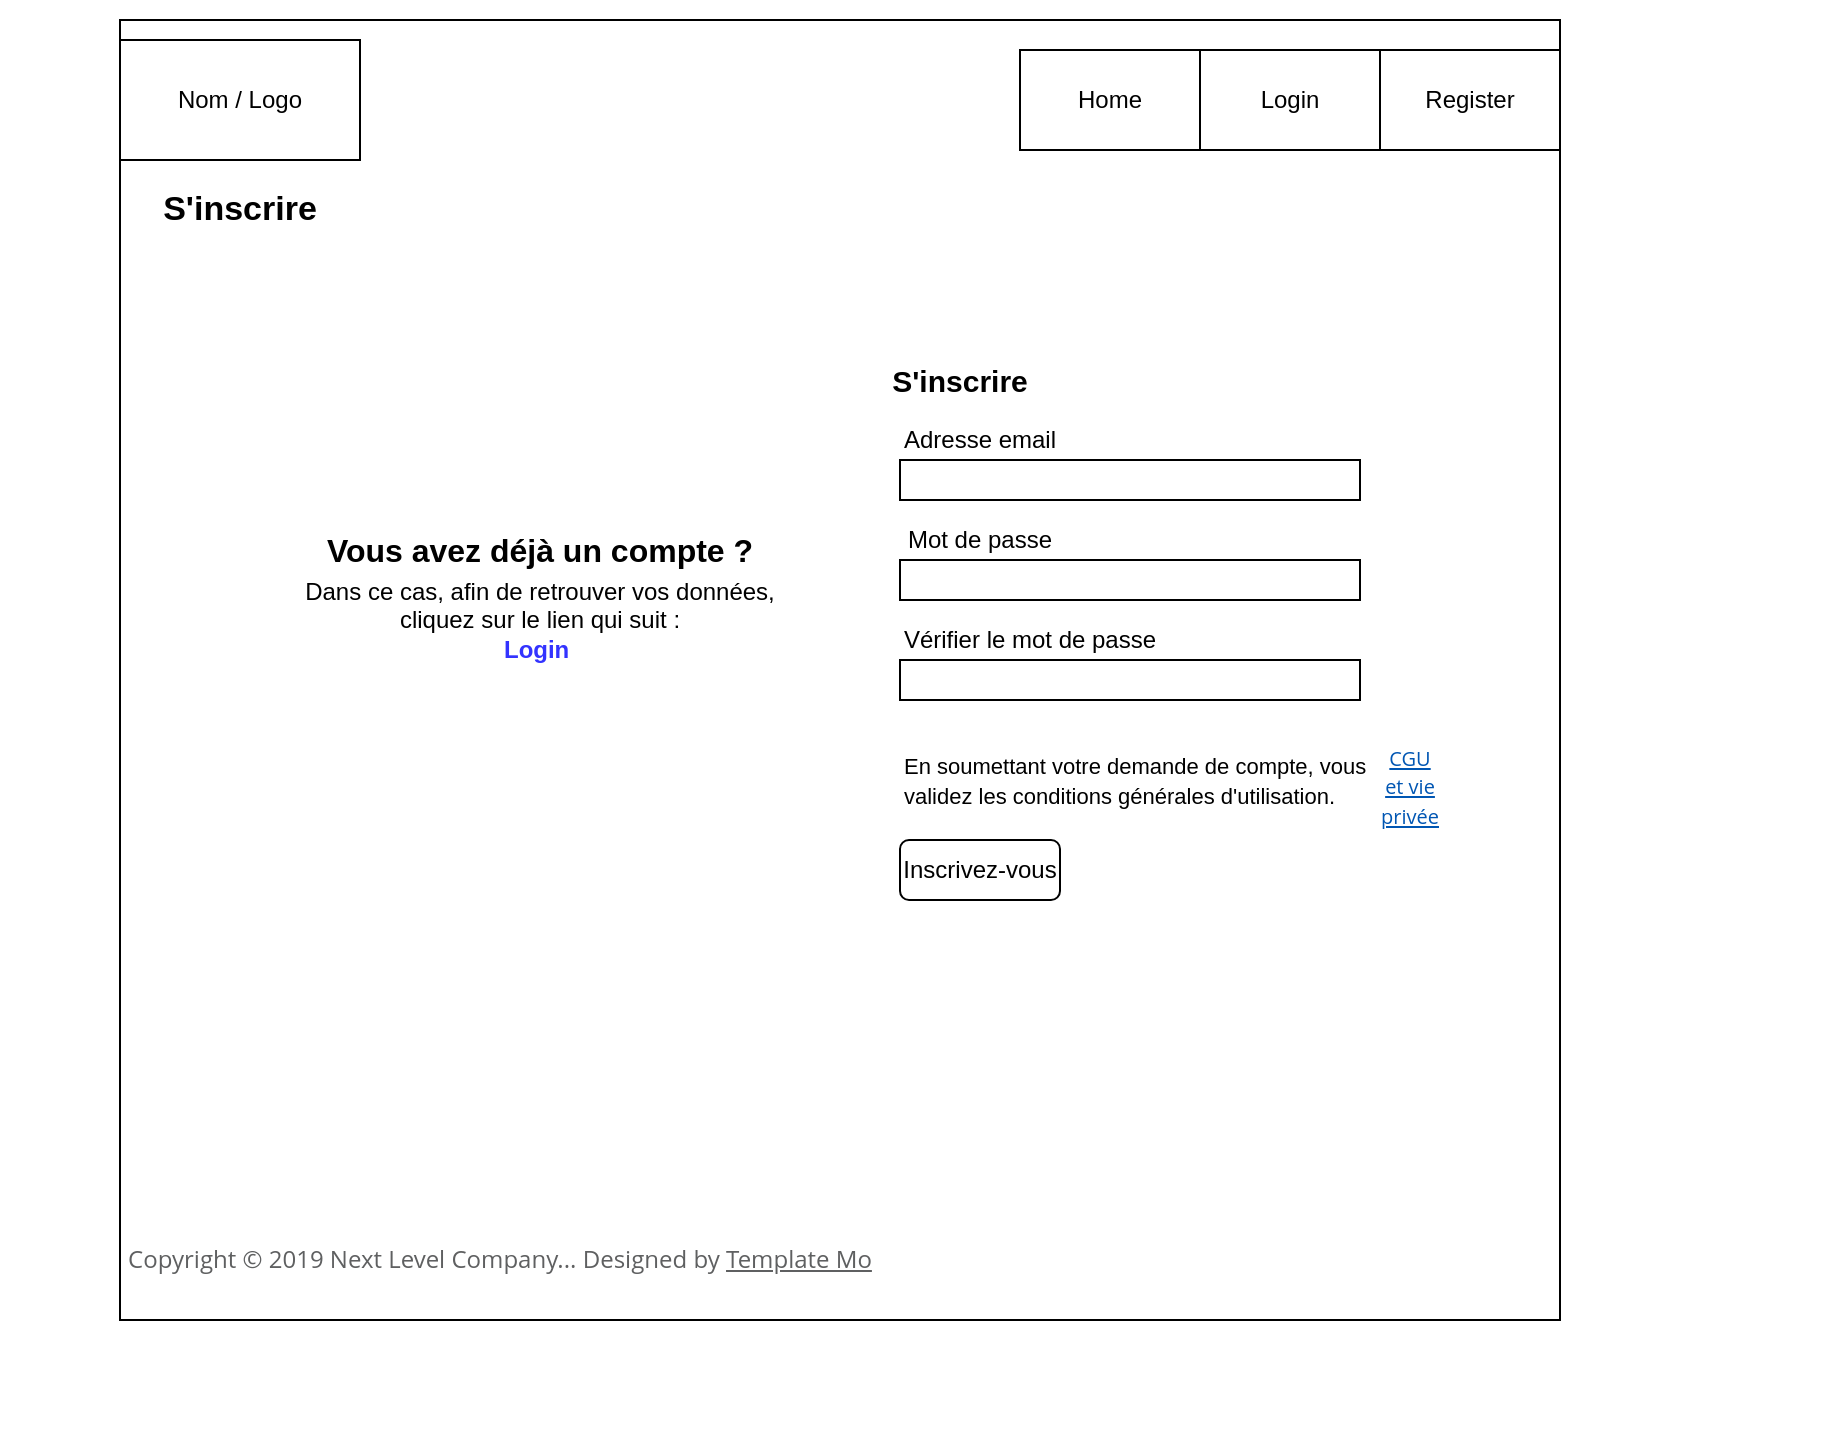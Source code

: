 <mxfile version="13.7.3" type="device"><diagram id="78OBys8lAKpDXwTsS8TZ" name="Page-1"><mxGraphModel dx="1506" dy="822" grid="1" gridSize="10" guides="1" tooltips="1" connect="1" arrows="1" fold="1" page="1" pageScale="1" pageWidth="827" pageHeight="1169" math="0" shadow="0"><root><mxCell id="0"/><mxCell id="1" parent="0"/><mxCell id="3pR3eRKjUIAAgfq2VZCG-19" value="" style="group" vertex="1" connectable="0" parent="1"><mxGeometry x="90" y="60" width="860" height="720" as="geometry"/></mxCell><mxCell id="3pR3eRKjUIAAgfq2VZCG-2" value="" style="rounded=0;whiteSpace=wrap;html=1;" vertex="1" parent="3pR3eRKjUIAAgfq2VZCG-19"><mxGeometry y="10" width="720" height="650" as="geometry"/></mxCell><mxCell id="3pR3eRKjUIAAgfq2VZCG-3" value="Nom / Logo" style="rounded=0;whiteSpace=wrap;html=1;" vertex="1" parent="3pR3eRKjUIAAgfq2VZCG-19"><mxGeometry y="20" width="120" height="60" as="geometry"/></mxCell><mxCell id="3pR3eRKjUIAAgfq2VZCG-4" value="Register" style="rounded=0;whiteSpace=wrap;html=1;" vertex="1" parent="3pR3eRKjUIAAgfq2VZCG-19"><mxGeometry x="630" y="25" width="90" height="50" as="geometry"/></mxCell><mxCell id="3pR3eRKjUIAAgfq2VZCG-5" value="Login" style="rounded=0;whiteSpace=wrap;html=1;" vertex="1" parent="3pR3eRKjUIAAgfq2VZCG-19"><mxGeometry x="540" y="25" width="90" height="50" as="geometry"/></mxCell><mxCell id="3pR3eRKjUIAAgfq2VZCG-6" value="Home" style="rounded=0;whiteSpace=wrap;html=1;" vertex="1" parent="3pR3eRKjUIAAgfq2VZCG-19"><mxGeometry x="450" y="25" width="90" height="50" as="geometry"/></mxCell><mxCell id="3pR3eRKjUIAAgfq2VZCG-17" value="&lt;font size=&quot;1&quot;&gt;&lt;b style=&quot;font-size: 17px&quot;&gt;S'inscrire&lt;/b&gt;&lt;/font&gt;" style="text;html=1;strokeColor=none;fillColor=none;align=center;verticalAlign=middle;whiteSpace=wrap;rounded=0;" vertex="1" parent="3pR3eRKjUIAAgfq2VZCG-19"><mxGeometry x="30" y="90" width="60" height="30" as="geometry"/></mxCell><mxCell id="3pR3eRKjUIAAgfq2VZCG-20" value="" style="group" vertex="1" connectable="0" parent="3pR3eRKjUIAAgfq2VZCG-19"><mxGeometry x="40" y="250" width="340" height="90" as="geometry"/></mxCell><mxCell id="3pR3eRKjUIAAgfq2VZCG-15" value="&lt;font size=&quot;1&quot;&gt;&lt;b style=&quot;font-size: 16px&quot;&gt;Vous avez déjà un compte ?&lt;/b&gt;&lt;/font&gt;" style="text;html=1;strokeColor=none;fillColor=none;align=center;verticalAlign=middle;whiteSpace=wrap;rounded=0;" vertex="1" parent="3pR3eRKjUIAAgfq2VZCG-20"><mxGeometry width="340" height="50" as="geometry"/></mxCell><mxCell id="3pR3eRKjUIAAgfq2VZCG-16" value="Dans ce cas, afin de retrouver vos données,&lt;br&gt;cliquez sur le lien qui suit :&lt;br&gt;&lt;font color=&quot;#3333ff&quot;&gt;&lt;b&gt;Login&amp;nbsp;&lt;/b&gt;&lt;/font&gt;" style="text;html=1;strokeColor=none;fillColor=none;align=center;verticalAlign=middle;whiteSpace=wrap;rounded=0;" vertex="1" parent="3pR3eRKjUIAAgfq2VZCG-20"><mxGeometry x="30" y="30" width="280" height="60" as="geometry"/></mxCell><mxCell id="3pR3eRKjUIAAgfq2VZCG-14" value="Inscrivez-vous" style="rounded=1;whiteSpace=wrap;html=1;" vertex="1" parent="3pR3eRKjUIAAgfq2VZCG-19"><mxGeometry x="390" y="420" width="80" height="30" as="geometry"/></mxCell><mxCell id="3pR3eRKjUIAAgfq2VZCG-22" value="&lt;font style=&quot;font-size: 12px&quot;&gt;&lt;span style=&quot;color: rgb(95 , 96 , 97) ; font-family: &amp;#34;open sans&amp;#34; , &amp;#34;arial&amp;#34; , &amp;#34;helvetica&amp;#34; , sans-serif ; text-align: left ; background-color: rgb(255 , 255 , 255)&quot;&gt;Copyright © 2019 Next Level Company... Designed by&amp;nbsp;&lt;/span&gt;&lt;a href=&quot;https://fb.com/templatemo&quot; class=&quot;tm-copyright-link cc_pointer&quot; style=&quot;box-sizing: border-box ; color: rgb(95 , 96 , 97) ; background-color: rgb(255 , 255 , 255) ; transition: all 0.3s ease 0s ; font-family: &amp;#34;open sans&amp;#34; , &amp;#34;arial&amp;#34; , &amp;#34;helvetica&amp;#34; , sans-serif ; text-align: left&quot;&gt;Template Mo&lt;/a&gt;&lt;/font&gt;" style="text;html=1;strokeColor=none;fillColor=none;align=center;verticalAlign=middle;whiteSpace=wrap;rounded=0;" vertex="1" parent="3pR3eRKjUIAAgfq2VZCG-19"><mxGeometry x="-60" y="620" width="500" height="20" as="geometry"/></mxCell><mxCell id="3pR3eRKjUIAAgfq2VZCG-7" value="&lt;font size=&quot;1&quot;&gt;&lt;b style=&quot;font-size: 15px&quot;&gt;S'inscrire&lt;/b&gt;&lt;/font&gt;" style="text;html=1;strokeColor=none;fillColor=none;align=center;verticalAlign=middle;whiteSpace=wrap;rounded=0;" vertex="1" parent="1"><mxGeometry x="490" y="240" width="40" height="20" as="geometry"/></mxCell><mxCell id="3pR3eRKjUIAAgfq2VZCG-8" value="" style="rounded=0;whiteSpace=wrap;html=1;" vertex="1" parent="1"><mxGeometry x="480" y="290" width="230" height="20" as="geometry"/></mxCell><mxCell id="3pR3eRKjUIAAgfq2VZCG-9" value="Adresse email" style="text;html=1;strokeColor=none;fillColor=none;align=center;verticalAlign=middle;whiteSpace=wrap;rounded=0;" vertex="1" parent="1"><mxGeometry x="480" y="270" width="80" height="20" as="geometry"/></mxCell><mxCell id="3pR3eRKjUIAAgfq2VZCG-10" value="" style="rounded=0;whiteSpace=wrap;html=1;" vertex="1" parent="1"><mxGeometry x="480" y="340" width="230" height="20" as="geometry"/></mxCell><mxCell id="3pR3eRKjUIAAgfq2VZCG-11" value="Mot de passe" style="text;html=1;strokeColor=none;fillColor=none;align=center;verticalAlign=middle;whiteSpace=wrap;rounded=0;" vertex="1" parent="1"><mxGeometry x="480" y="320" width="80" height="20" as="geometry"/></mxCell><mxCell id="3pR3eRKjUIAAgfq2VZCG-12" value="" style="rounded=0;whiteSpace=wrap;html=1;" vertex="1" parent="1"><mxGeometry x="480" y="390" width="230" height="20" as="geometry"/></mxCell><mxCell id="3pR3eRKjUIAAgfq2VZCG-13" value="Vérifier le mot de passe" style="text;html=1;strokeColor=none;fillColor=none;align=center;verticalAlign=middle;whiteSpace=wrap;rounded=0;" vertex="1" parent="1"><mxGeometry x="480" y="370" width="130" height="20" as="geometry"/></mxCell><mxCell id="3pR3eRKjUIAAgfq2VZCG-18" value="&lt;font style=&quot;font-size: 11px&quot;&gt;En soumettant votre demande de compte, vous&lt;br&gt;validez les conditions générales d'utilisation.&lt;/font&gt;" style="text;html=1;strokeColor=none;fillColor=none;align=left;verticalAlign=middle;whiteSpace=wrap;rounded=0;" vertex="1" parent="1"><mxGeometry x="480" y="430" width="260" height="40" as="geometry"/></mxCell><mxCell id="3pR3eRKjUIAAgfq2VZCG-21" value="&lt;font style=&quot;font-size: 10px&quot;&gt;&lt;a href=&quot;https://termsfeed.com/blog/privacy-policies-vs-terms-conditions/&quot; style=&quot;box-sizing: border-box ; color: rgb(0 , 86 , 179) ; transition: all 0.3s ease 0s ; font-family: &amp;#34;open sans&amp;#34; , &amp;#34;arial&amp;#34; , &amp;#34;helvetica&amp;#34; , sans-serif ; text-align: left&quot;&gt;CGU et vie privée&lt;/a&gt;&lt;br&gt;&lt;/font&gt;&lt;br&gt;&lt;span style=&quot;color: rgb(95 , 96 , 97) ; font-family: &amp;#34;open sans&amp;#34; , &amp;#34;arial&amp;#34; , &amp;#34;helvetica&amp;#34; , sans-serif ; font-size: 18px ; text-align: left&quot;&gt;&lt;/span&gt;" style="text;html=1;strokeColor=none;fillColor=none;align=center;verticalAlign=middle;whiteSpace=wrap;rounded=0;" vertex="1" parent="1"><mxGeometry x="720" y="440" width="30" height="40" as="geometry"/></mxCell></root></mxGraphModel></diagram></mxfile>